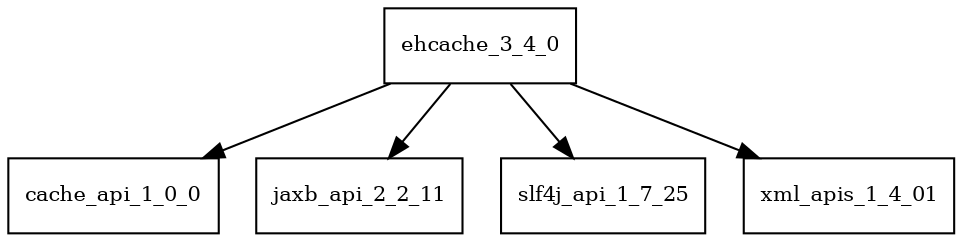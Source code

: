 digraph ehcache_3_4_0_dependencies {
  node [shape = box, fontsize=10.0];
  ehcache_3_4_0 -> cache_api_1_0_0;
  ehcache_3_4_0 -> jaxb_api_2_2_11;
  ehcache_3_4_0 -> slf4j_api_1_7_25;
  ehcache_3_4_0 -> xml_apis_1_4_01;
}
